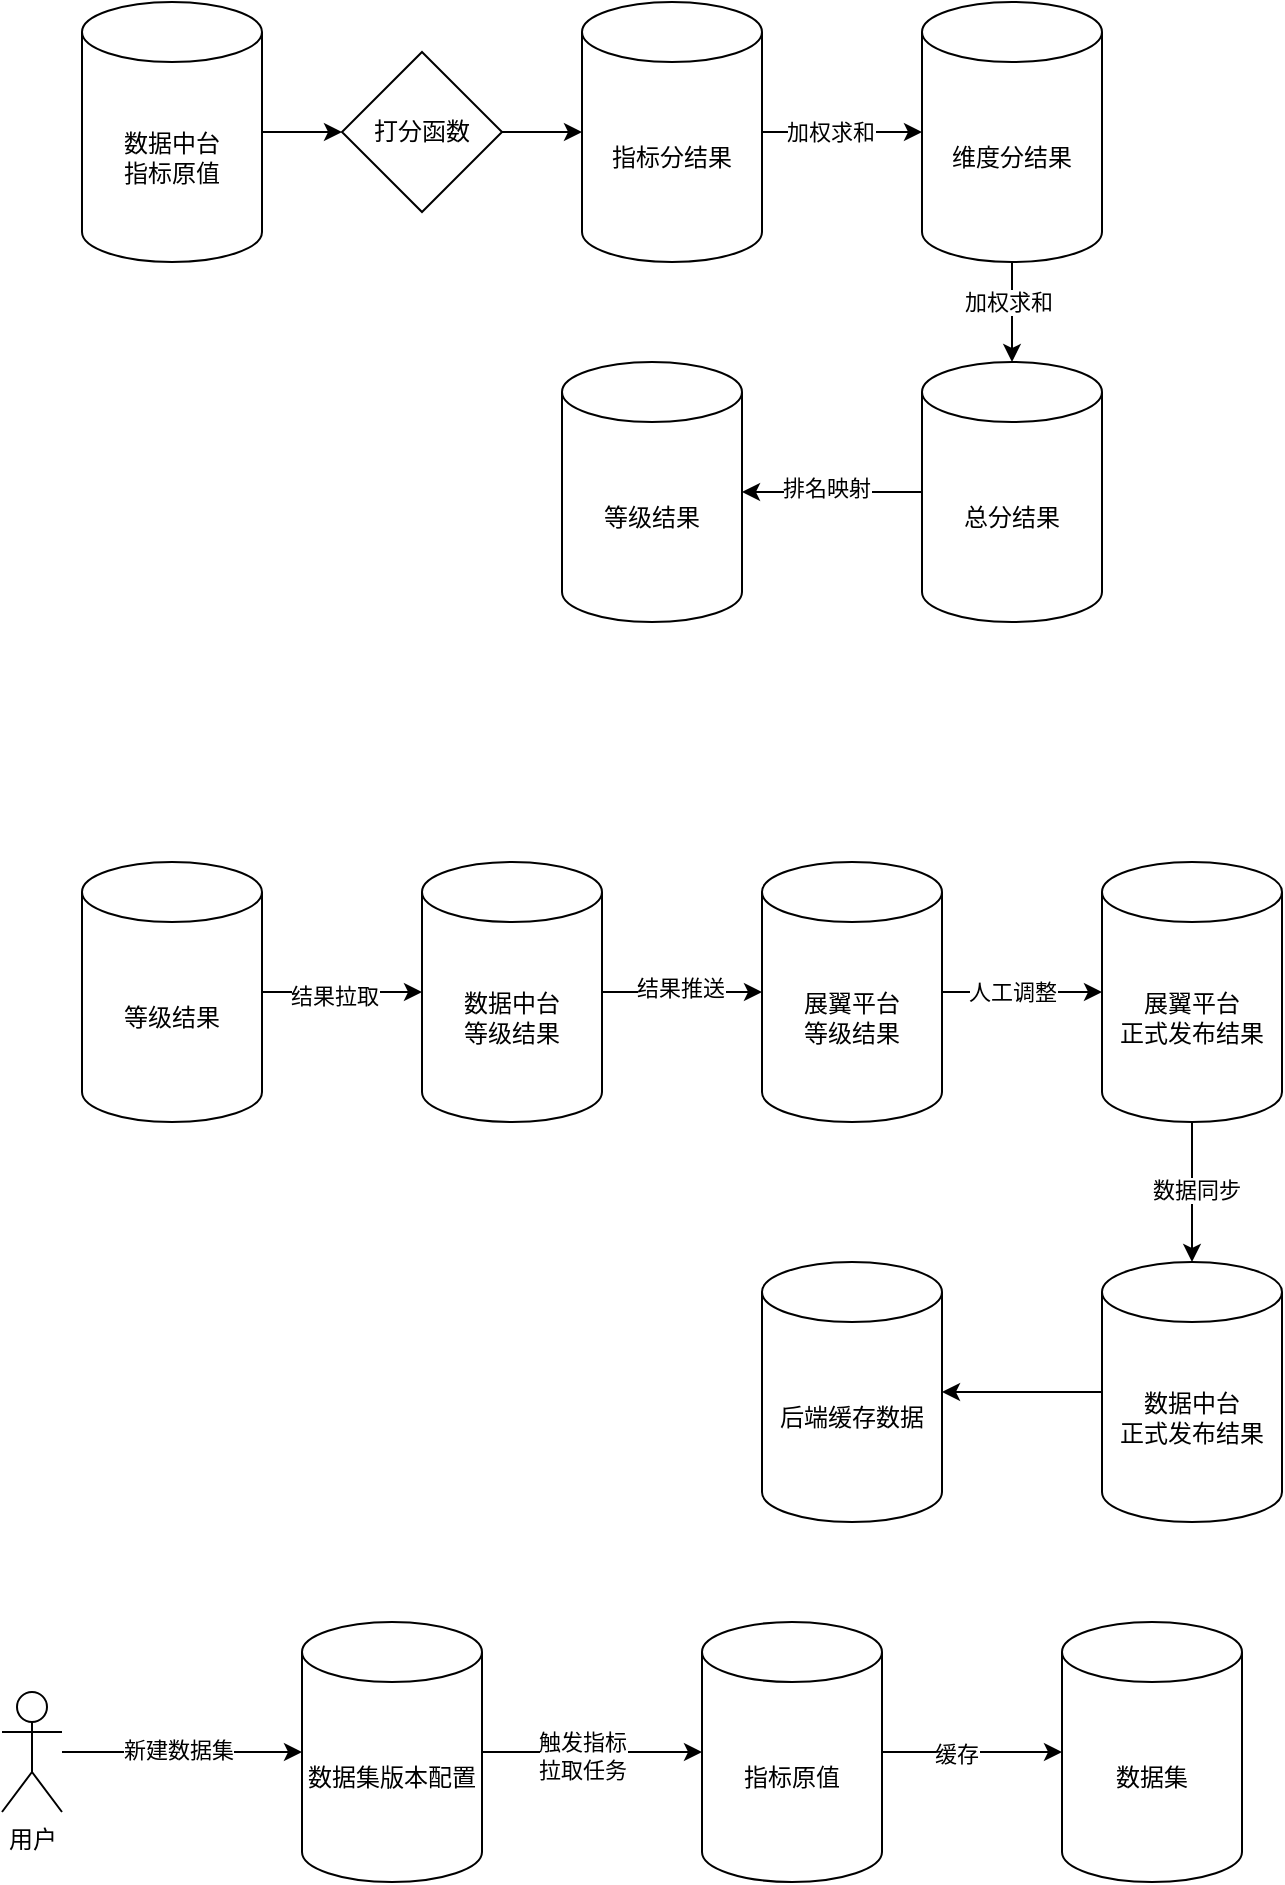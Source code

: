 <mxfile version="24.2.3" type="github">
  <diagram name="Page-1" id="pVyx7AFgYSGBUkXHzs9j">
    <mxGraphModel dx="1434" dy="756" grid="1" gridSize="10" guides="1" tooltips="1" connect="1" arrows="1" fold="1" page="1" pageScale="1" pageWidth="850" pageHeight="1100" math="0" shadow="0">
      <root>
        <mxCell id="0" />
        <mxCell id="1" parent="0" />
        <mxCell id="62KSsjE5slRflY_eG6V0-4" style="edgeStyle=orthogonalEdgeStyle;rounded=0;orthogonalLoop=1;jettySize=auto;html=1;" edge="1" parent="1" source="62KSsjE5slRflY_eG6V0-1" target="62KSsjE5slRflY_eG6V0-3">
          <mxGeometry relative="1" as="geometry" />
        </mxCell>
        <mxCell id="62KSsjE5slRflY_eG6V0-1" value="数据中台&lt;div&gt;指标原值&lt;/div&gt;" style="shape=cylinder3;whiteSpace=wrap;html=1;boundedLbl=1;backgroundOutline=1;size=15;" vertex="1" parent="1">
          <mxGeometry x="70" y="110" width="90" height="130" as="geometry" />
        </mxCell>
        <mxCell id="62KSsjE5slRflY_eG6V0-6" style="edgeStyle=orthogonalEdgeStyle;rounded=0;orthogonalLoop=1;jettySize=auto;html=1;" edge="1" parent="1" source="62KSsjE5slRflY_eG6V0-3" target="62KSsjE5slRflY_eG6V0-5">
          <mxGeometry relative="1" as="geometry" />
        </mxCell>
        <mxCell id="62KSsjE5slRflY_eG6V0-3" value="打分函数" style="rhombus;whiteSpace=wrap;html=1;" vertex="1" parent="1">
          <mxGeometry x="200" y="135" width="80" height="80" as="geometry" />
        </mxCell>
        <mxCell id="62KSsjE5slRflY_eG6V0-9" style="edgeStyle=orthogonalEdgeStyle;rounded=0;orthogonalLoop=1;jettySize=auto;html=1;" edge="1" parent="1" source="62KSsjE5slRflY_eG6V0-5" target="62KSsjE5slRflY_eG6V0-8">
          <mxGeometry relative="1" as="geometry" />
        </mxCell>
        <mxCell id="62KSsjE5slRflY_eG6V0-10" value="加权求和" style="edgeLabel;html=1;align=center;verticalAlign=middle;resizable=0;points=[];" vertex="1" connectable="0" parent="62KSsjE5slRflY_eG6V0-9">
          <mxGeometry x="-0.26" y="-4" relative="1" as="geometry">
            <mxPoint x="4" y="-4" as="offset" />
          </mxGeometry>
        </mxCell>
        <mxCell id="62KSsjE5slRflY_eG6V0-5" value="&lt;div&gt;指标分结果&lt;/div&gt;" style="shape=cylinder3;whiteSpace=wrap;html=1;boundedLbl=1;backgroundOutline=1;size=15;" vertex="1" parent="1">
          <mxGeometry x="320" y="110" width="90" height="130" as="geometry" />
        </mxCell>
        <mxCell id="62KSsjE5slRflY_eG6V0-8" value="&lt;div&gt;维度分结果&lt;/div&gt;" style="shape=cylinder3;whiteSpace=wrap;html=1;boundedLbl=1;backgroundOutline=1;size=15;" vertex="1" parent="1">
          <mxGeometry x="490" y="110" width="90" height="130" as="geometry" />
        </mxCell>
        <mxCell id="62KSsjE5slRflY_eG6V0-15" style="edgeStyle=orthogonalEdgeStyle;rounded=0;orthogonalLoop=1;jettySize=auto;html=1;" edge="1" parent="1" source="62KSsjE5slRflY_eG6V0-11" target="62KSsjE5slRflY_eG6V0-14">
          <mxGeometry relative="1" as="geometry" />
        </mxCell>
        <mxCell id="62KSsjE5slRflY_eG6V0-16" value="排名映射" style="edgeLabel;html=1;align=center;verticalAlign=middle;resizable=0;points=[];" vertex="1" connectable="0" parent="62KSsjE5slRflY_eG6V0-15">
          <mxGeometry x="0.075" y="-2" relative="1" as="geometry">
            <mxPoint as="offset" />
          </mxGeometry>
        </mxCell>
        <mxCell id="62KSsjE5slRflY_eG6V0-11" value="&lt;div&gt;总分结果&lt;/div&gt;" style="shape=cylinder3;whiteSpace=wrap;html=1;boundedLbl=1;backgroundOutline=1;size=15;" vertex="1" parent="1">
          <mxGeometry x="490" y="290" width="90" height="130" as="geometry" />
        </mxCell>
        <mxCell id="62KSsjE5slRflY_eG6V0-12" style="edgeStyle=orthogonalEdgeStyle;rounded=0;orthogonalLoop=1;jettySize=auto;html=1;entryX=0.5;entryY=0;entryDx=0;entryDy=0;entryPerimeter=0;" edge="1" parent="1" source="62KSsjE5slRflY_eG6V0-8" target="62KSsjE5slRflY_eG6V0-11">
          <mxGeometry relative="1" as="geometry" />
        </mxCell>
        <mxCell id="62KSsjE5slRflY_eG6V0-13" value="加权求和" style="edgeLabel;html=1;align=center;verticalAlign=middle;resizable=0;points=[];" vertex="1" connectable="0" parent="62KSsjE5slRflY_eG6V0-12">
          <mxGeometry x="-0.2" y="-2" relative="1" as="geometry">
            <mxPoint as="offset" />
          </mxGeometry>
        </mxCell>
        <mxCell id="62KSsjE5slRflY_eG6V0-14" value="等级结果" style="shape=cylinder3;whiteSpace=wrap;html=1;boundedLbl=1;backgroundOutline=1;size=15;" vertex="1" parent="1">
          <mxGeometry x="310" y="290" width="90" height="130" as="geometry" />
        </mxCell>
        <mxCell id="62KSsjE5slRflY_eG6V0-21" style="edgeStyle=orthogonalEdgeStyle;rounded=0;orthogonalLoop=1;jettySize=auto;html=1;" edge="1" parent="1" source="62KSsjE5slRflY_eG6V0-19" target="62KSsjE5slRflY_eG6V0-20">
          <mxGeometry relative="1" as="geometry" />
        </mxCell>
        <mxCell id="62KSsjE5slRflY_eG6V0-29" value="结果拉取" style="edgeLabel;html=1;align=center;verticalAlign=middle;resizable=0;points=[];" vertex="1" connectable="0" parent="62KSsjE5slRflY_eG6V0-21">
          <mxGeometry x="-0.1" y="-2" relative="1" as="geometry">
            <mxPoint as="offset" />
          </mxGeometry>
        </mxCell>
        <mxCell id="62KSsjE5slRflY_eG6V0-19" value="等级结果" style="shape=cylinder3;whiteSpace=wrap;html=1;boundedLbl=1;backgroundOutline=1;size=15;" vertex="1" parent="1">
          <mxGeometry x="70" y="540" width="90" height="130" as="geometry" />
        </mxCell>
        <mxCell id="62KSsjE5slRflY_eG6V0-23" style="edgeStyle=orthogonalEdgeStyle;rounded=0;orthogonalLoop=1;jettySize=auto;html=1;" edge="1" parent="1" source="62KSsjE5slRflY_eG6V0-20" target="62KSsjE5slRflY_eG6V0-22">
          <mxGeometry relative="1" as="geometry" />
        </mxCell>
        <mxCell id="62KSsjE5slRflY_eG6V0-30" value="结果推送" style="edgeLabel;html=1;align=center;verticalAlign=middle;resizable=0;points=[];" vertex="1" connectable="0" parent="62KSsjE5slRflY_eG6V0-23">
          <mxGeometry x="-0.025" y="2" relative="1" as="geometry">
            <mxPoint as="offset" />
          </mxGeometry>
        </mxCell>
        <mxCell id="62KSsjE5slRflY_eG6V0-20" value="数据中台&lt;div&gt;等级结果&lt;/div&gt;" style="shape=cylinder3;whiteSpace=wrap;html=1;boundedLbl=1;backgroundOutline=1;size=15;" vertex="1" parent="1">
          <mxGeometry x="240" y="540" width="90" height="130" as="geometry" />
        </mxCell>
        <mxCell id="62KSsjE5slRflY_eG6V0-22" value="展翼平台&lt;div&gt;等级结果&lt;/div&gt;" style="shape=cylinder3;whiteSpace=wrap;html=1;boundedLbl=1;backgroundOutline=1;size=15;" vertex="1" parent="1">
          <mxGeometry x="410" y="540" width="90" height="130" as="geometry" />
        </mxCell>
        <mxCell id="62KSsjE5slRflY_eG6V0-24" value="展翼平台&lt;div&gt;正式发布结果&lt;/div&gt;" style="shape=cylinder3;whiteSpace=wrap;html=1;boundedLbl=1;backgroundOutline=1;size=15;" vertex="1" parent="1">
          <mxGeometry x="580" y="540" width="90" height="130" as="geometry" />
        </mxCell>
        <mxCell id="62KSsjE5slRflY_eG6V0-25" style="edgeStyle=orthogonalEdgeStyle;rounded=0;orthogonalLoop=1;jettySize=auto;html=1;entryX=0;entryY=0.5;entryDx=0;entryDy=0;entryPerimeter=0;" edge="1" parent="1" source="62KSsjE5slRflY_eG6V0-22" target="62KSsjE5slRflY_eG6V0-24">
          <mxGeometry relative="1" as="geometry" />
        </mxCell>
        <mxCell id="62KSsjE5slRflY_eG6V0-31" value="人工调整" style="edgeLabel;html=1;align=center;verticalAlign=middle;resizable=0;points=[];" vertex="1" connectable="0" parent="62KSsjE5slRflY_eG6V0-25">
          <mxGeometry x="-0.325" relative="1" as="geometry">
            <mxPoint x="8" as="offset" />
          </mxGeometry>
        </mxCell>
        <mxCell id="62KSsjE5slRflY_eG6V0-27" value="后端缓存数据" style="shape=cylinder3;whiteSpace=wrap;html=1;boundedLbl=1;backgroundOutline=1;size=15;" vertex="1" parent="1">
          <mxGeometry x="410" y="740" width="90" height="130" as="geometry" />
        </mxCell>
        <mxCell id="62KSsjE5slRflY_eG6V0-35" style="edgeStyle=orthogonalEdgeStyle;rounded=0;orthogonalLoop=1;jettySize=auto;html=1;" edge="1" parent="1" source="62KSsjE5slRflY_eG6V0-32" target="62KSsjE5slRflY_eG6V0-27">
          <mxGeometry relative="1" as="geometry" />
        </mxCell>
        <mxCell id="62KSsjE5slRflY_eG6V0-32" value="数据中台&lt;div&gt;正式发布结果&lt;/div&gt;" style="shape=cylinder3;whiteSpace=wrap;html=1;boundedLbl=1;backgroundOutline=1;size=15;" vertex="1" parent="1">
          <mxGeometry x="580" y="740" width="90" height="130" as="geometry" />
        </mxCell>
        <mxCell id="62KSsjE5slRflY_eG6V0-33" style="edgeStyle=orthogonalEdgeStyle;rounded=0;orthogonalLoop=1;jettySize=auto;html=1;entryX=0.5;entryY=0;entryDx=0;entryDy=0;entryPerimeter=0;" edge="1" parent="1" source="62KSsjE5slRflY_eG6V0-24" target="62KSsjE5slRflY_eG6V0-32">
          <mxGeometry relative="1" as="geometry" />
        </mxCell>
        <mxCell id="62KSsjE5slRflY_eG6V0-34" value="数据同步" style="edgeLabel;html=1;align=center;verticalAlign=middle;resizable=0;points=[];" vertex="1" connectable="0" parent="62KSsjE5slRflY_eG6V0-33">
          <mxGeometry x="-0.029" y="2" relative="1" as="geometry">
            <mxPoint as="offset" />
          </mxGeometry>
        </mxCell>
        <mxCell id="62KSsjE5slRflY_eG6V0-46" style="edgeStyle=orthogonalEdgeStyle;rounded=0;orthogonalLoop=1;jettySize=auto;html=1;" edge="1" parent="1" source="62KSsjE5slRflY_eG6V0-36" target="62KSsjE5slRflY_eG6V0-45">
          <mxGeometry relative="1" as="geometry" />
        </mxCell>
        <mxCell id="62KSsjE5slRflY_eG6V0-47" value="缓存" style="edgeLabel;html=1;align=center;verticalAlign=middle;resizable=0;points=[];" vertex="1" connectable="0" parent="62KSsjE5slRflY_eG6V0-46">
          <mxGeometry x="-0.178" relative="1" as="geometry">
            <mxPoint y="1" as="offset" />
          </mxGeometry>
        </mxCell>
        <mxCell id="62KSsjE5slRflY_eG6V0-36" value="指标原值" style="shape=cylinder3;whiteSpace=wrap;html=1;boundedLbl=1;backgroundOutline=1;size=15;" vertex="1" parent="1">
          <mxGeometry x="380" y="920" width="90" height="130" as="geometry" />
        </mxCell>
        <mxCell id="62KSsjE5slRflY_eG6V0-39" style="edgeStyle=orthogonalEdgeStyle;rounded=0;orthogonalLoop=1;jettySize=auto;html=1;" edge="1" parent="1" source="62KSsjE5slRflY_eG6V0-37" target="62KSsjE5slRflY_eG6V0-36">
          <mxGeometry relative="1" as="geometry" />
        </mxCell>
        <mxCell id="62KSsjE5slRflY_eG6V0-44" value="触发指标&lt;div&gt;拉取任务&lt;/div&gt;" style="edgeLabel;html=1;align=center;verticalAlign=middle;resizable=0;points=[];" vertex="1" connectable="0" parent="62KSsjE5slRflY_eG6V0-39">
          <mxGeometry x="-0.1" y="-2" relative="1" as="geometry">
            <mxPoint as="offset" />
          </mxGeometry>
        </mxCell>
        <mxCell id="62KSsjE5slRflY_eG6V0-37" value="数据集版本配置" style="shape=cylinder3;whiteSpace=wrap;html=1;boundedLbl=1;backgroundOutline=1;size=15;" vertex="1" parent="1">
          <mxGeometry x="180" y="920" width="90" height="130" as="geometry" />
        </mxCell>
        <mxCell id="62KSsjE5slRflY_eG6V0-41" style="edgeStyle=orthogonalEdgeStyle;rounded=0;orthogonalLoop=1;jettySize=auto;html=1;" edge="1" parent="1" source="62KSsjE5slRflY_eG6V0-40" target="62KSsjE5slRflY_eG6V0-37">
          <mxGeometry relative="1" as="geometry" />
        </mxCell>
        <mxCell id="62KSsjE5slRflY_eG6V0-42" value="新建数据集" style="edgeLabel;html=1;align=center;verticalAlign=middle;resizable=0;points=[];" vertex="1" connectable="0" parent="62KSsjE5slRflY_eG6V0-41">
          <mxGeometry x="-0.044" y="1" relative="1" as="geometry">
            <mxPoint as="offset" />
          </mxGeometry>
        </mxCell>
        <mxCell id="62KSsjE5slRflY_eG6V0-40" value="用户" style="shape=umlActor;verticalLabelPosition=bottom;verticalAlign=top;html=1;outlineConnect=0;" vertex="1" parent="1">
          <mxGeometry x="30" y="955" width="30" height="60" as="geometry" />
        </mxCell>
        <mxCell id="62KSsjE5slRflY_eG6V0-45" value="数据集" style="shape=cylinder3;whiteSpace=wrap;html=1;boundedLbl=1;backgroundOutline=1;size=15;" vertex="1" parent="1">
          <mxGeometry x="560" y="920" width="90" height="130" as="geometry" />
        </mxCell>
      </root>
    </mxGraphModel>
  </diagram>
</mxfile>
